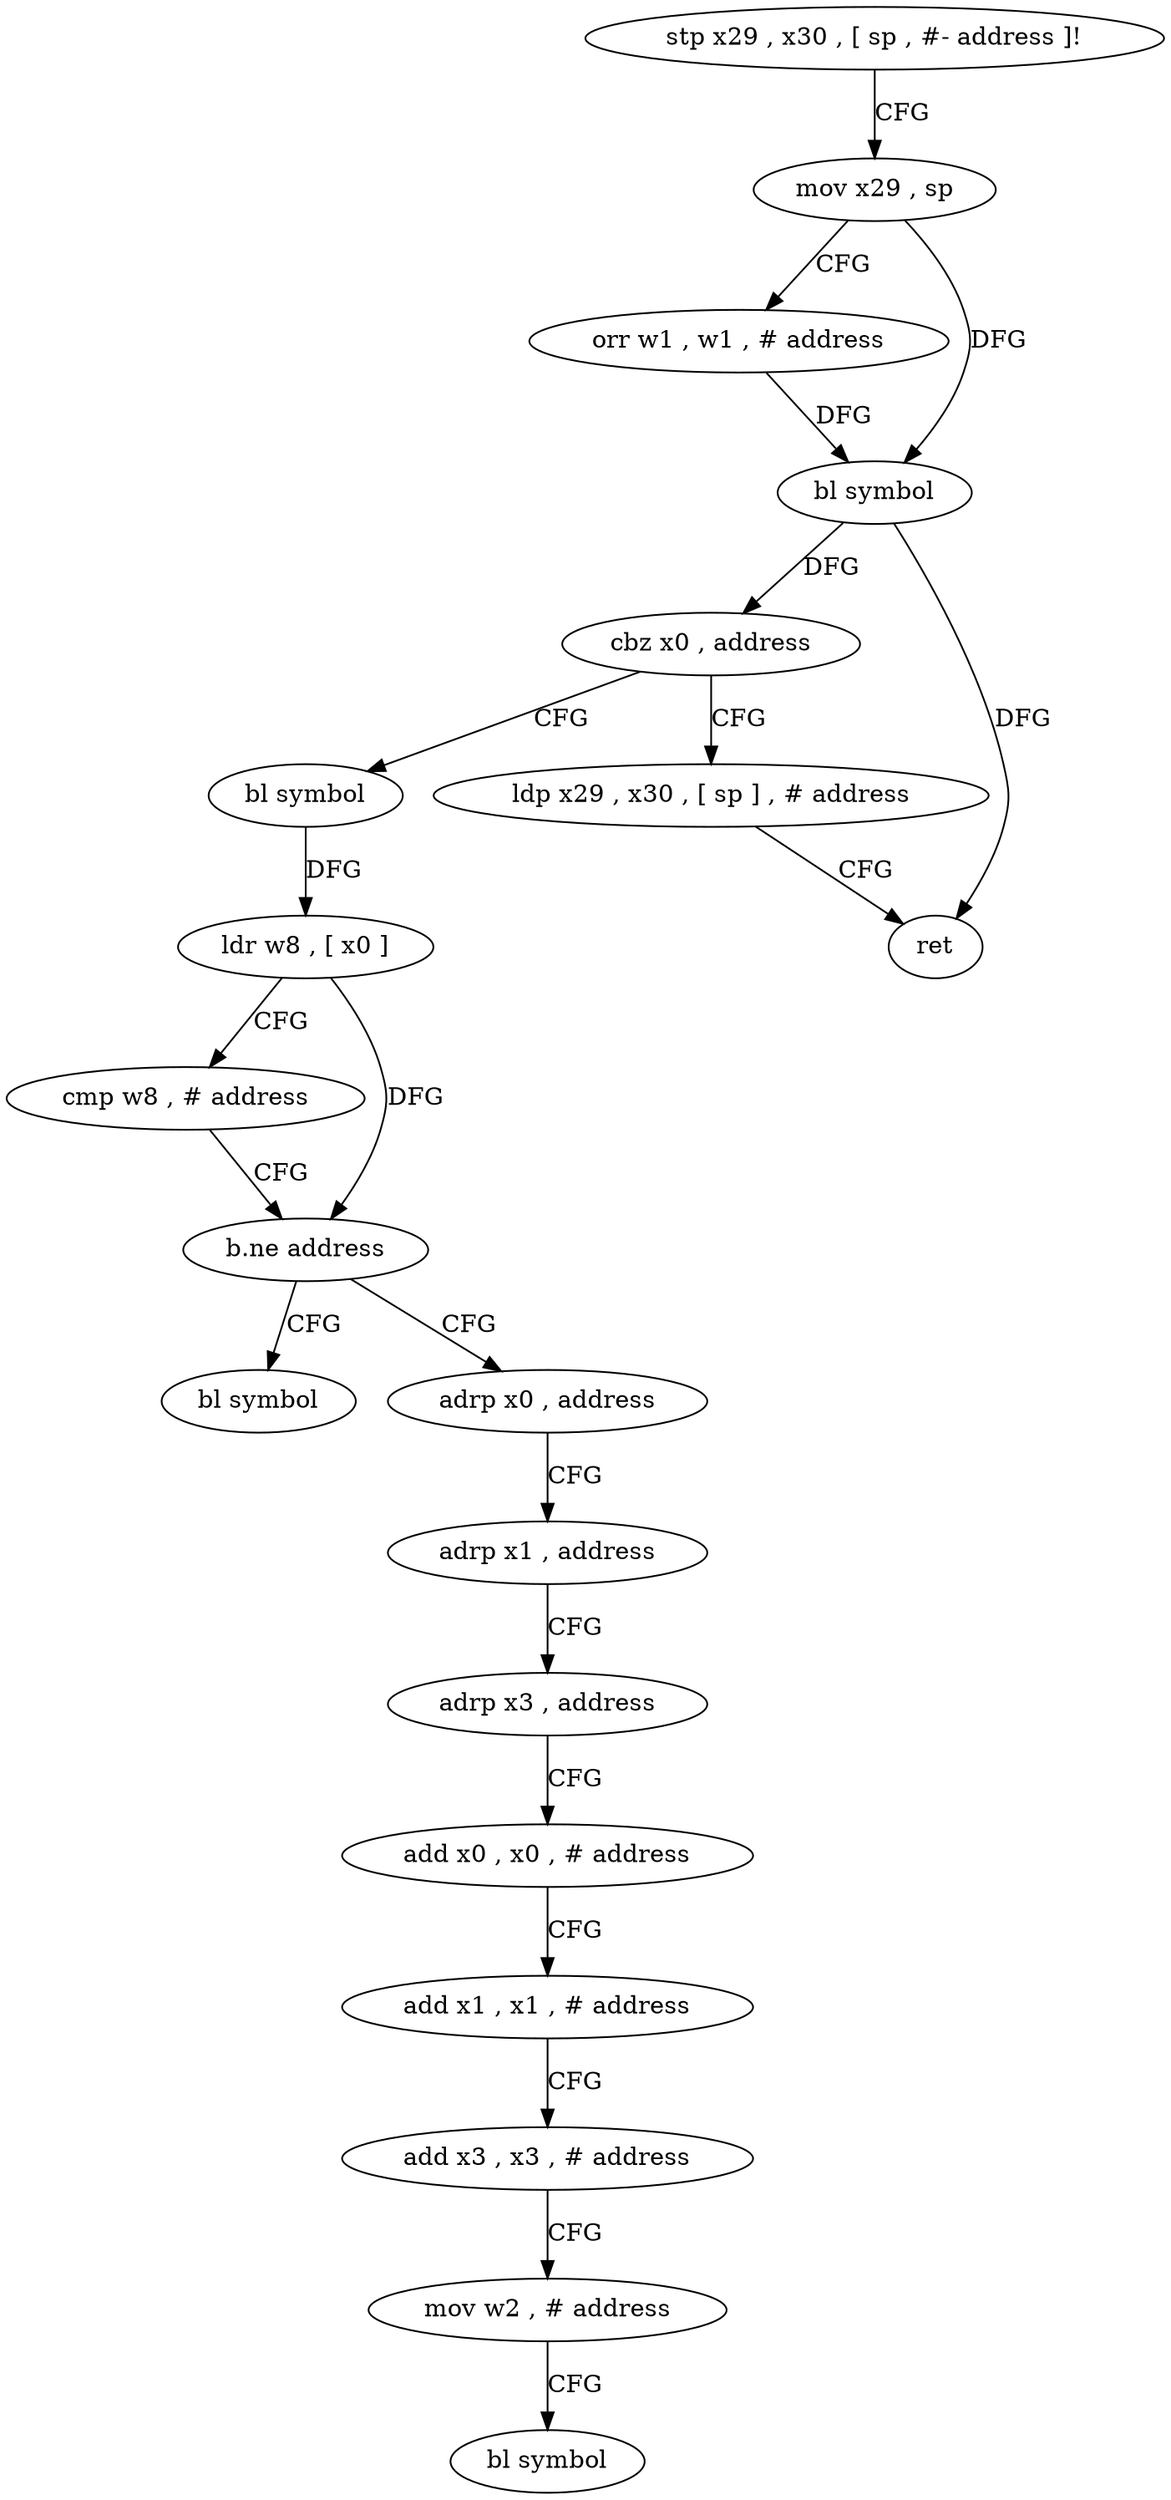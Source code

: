 digraph "func" {
"4235352" [label = "stp x29 , x30 , [ sp , #- address ]!" ]
"4235356" [label = "mov x29 , sp" ]
"4235360" [label = "orr w1 , w1 , # address" ]
"4235364" [label = "bl symbol" ]
"4235368" [label = "cbz x0 , address" ]
"4235380" [label = "bl symbol" ]
"4235372" [label = "ldp x29 , x30 , [ sp ] , # address" ]
"4235384" [label = "ldr w8 , [ x0 ]" ]
"4235388" [label = "cmp w8 , # address" ]
"4235392" [label = "b.ne address" ]
"4235428" [label = "bl symbol" ]
"4235396" [label = "adrp x0 , address" ]
"4235376" [label = "ret" ]
"4235400" [label = "adrp x1 , address" ]
"4235404" [label = "adrp x3 , address" ]
"4235408" [label = "add x0 , x0 , # address" ]
"4235412" [label = "add x1 , x1 , # address" ]
"4235416" [label = "add x3 , x3 , # address" ]
"4235420" [label = "mov w2 , # address" ]
"4235424" [label = "bl symbol" ]
"4235352" -> "4235356" [ label = "CFG" ]
"4235356" -> "4235360" [ label = "CFG" ]
"4235356" -> "4235364" [ label = "DFG" ]
"4235360" -> "4235364" [ label = "DFG" ]
"4235364" -> "4235368" [ label = "DFG" ]
"4235364" -> "4235376" [ label = "DFG" ]
"4235368" -> "4235380" [ label = "CFG" ]
"4235368" -> "4235372" [ label = "CFG" ]
"4235380" -> "4235384" [ label = "DFG" ]
"4235372" -> "4235376" [ label = "CFG" ]
"4235384" -> "4235388" [ label = "CFG" ]
"4235384" -> "4235392" [ label = "DFG" ]
"4235388" -> "4235392" [ label = "CFG" ]
"4235392" -> "4235428" [ label = "CFG" ]
"4235392" -> "4235396" [ label = "CFG" ]
"4235396" -> "4235400" [ label = "CFG" ]
"4235400" -> "4235404" [ label = "CFG" ]
"4235404" -> "4235408" [ label = "CFG" ]
"4235408" -> "4235412" [ label = "CFG" ]
"4235412" -> "4235416" [ label = "CFG" ]
"4235416" -> "4235420" [ label = "CFG" ]
"4235420" -> "4235424" [ label = "CFG" ]
}
